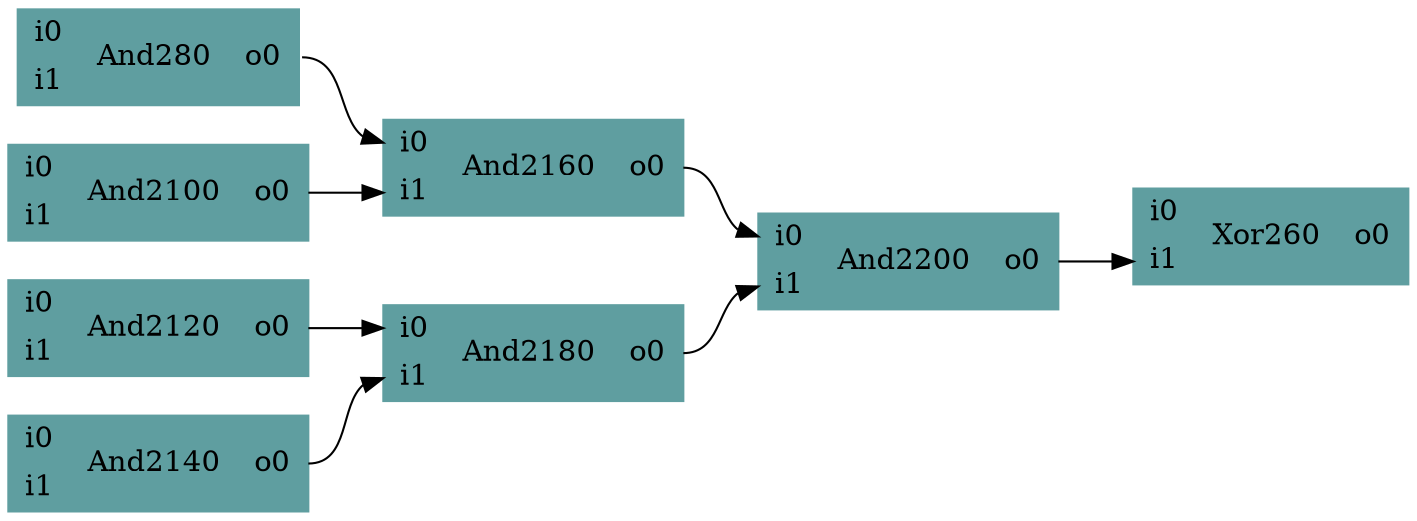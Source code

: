 digraph test {
		graph [rankdir = LR];
		Xor260[shape=record; style=filled;color=cadetblue; label="{{<i0>i0|<i1>i1}| Xor260 |{<o0>o0}}"]
		And280[shape=record; style=filled;color=cadetblue; label="{{<i0>i0|<i1>i1}| And280 |{<o0>o0}}"]
		And2100[shape=record; style=filled;color=cadetblue; label="{{<i0>i0|<i1>i1}| And2100 |{<o0>o0}}"]
		And2120[shape=record; style=filled;color=cadetblue; label="{{<i0>i0|<i1>i1}| And2120 |{<o0>o0}}"]
		And2140[shape=record; style=filled;color=cadetblue; label="{{<i0>i0|<i1>i1}| And2140 |{<o0>o0}}"]
		And2160[shape=record; style=filled;color=cadetblue; label="{{<i0>i0|<i1>i1}| And2160 |{<o0>o0}}"]
		And2180[shape=record; style=filled;color=cadetblue; label="{{<i0>i0|<i1>i1}| And2180 |{<o0>o0}}"]
		And2200[shape=record; style=filled;color=cadetblue; label="{{<i0>i0|<i1>i1}| And2200 |{<o0>o0}}"]
		And280:o0 -> And2160:i0;
		And2100:o0 -> And2160:i1;
		And2120:o0 -> And2180:i0;
		And2140:o0 -> And2180:i1;
		And2160:o0 -> And2200:i0;
		And2180:o0 -> And2200:i1;
		And2200:o0 -> Xor260:i1;
}

